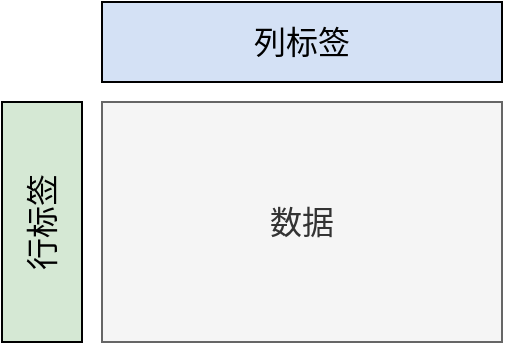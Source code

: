 <mxfile version="22.1.18" type="device">
  <diagram name="第 1 页" id="fLLPWvR3aa9V6R80zSqb">
    <mxGraphModel dx="852" dy="568" grid="1" gridSize="10" guides="1" tooltips="1" connect="1" arrows="1" fold="1" page="1" pageScale="1" pageWidth="827" pageHeight="1169" math="0" shadow="0">
      <root>
        <mxCell id="0" />
        <mxCell id="1" parent="0" />
        <mxCell id="OQ5xMN8gmxdGNkXBdOgt-2" value="&lt;span style=&quot;font-size: 16px;&quot;&gt;&lt;font style=&quot;font-size: 16px;&quot;&gt;数据&lt;/font&gt;&lt;/span&gt;" style="rounded=0;whiteSpace=wrap;html=1;fillColor=#f5f5f5;fontColor=#333333;strokeColor=#666666;fontFamily=SimSun;fontSize=16;" vertex="1" parent="1">
          <mxGeometry x="280" y="200" width="200" height="120" as="geometry" />
        </mxCell>
        <mxCell id="OQ5xMN8gmxdGNkXBdOgt-3" value="行标签" style="rounded=0;whiteSpace=wrap;html=1;fillColor=#D5E8D4;fontFamily=SimSun;fontSize=16;horizontal=0;" vertex="1" parent="1">
          <mxGeometry x="230" y="200" width="40" height="120" as="geometry" />
        </mxCell>
        <mxCell id="OQ5xMN8gmxdGNkXBdOgt-4" value="" style="rounded=0;whiteSpace=wrap;html=1;fillColor=#D4E1F5;" vertex="1" parent="1">
          <mxGeometry x="280" y="150" width="200" height="40" as="geometry" />
        </mxCell>
        <mxCell id="OQ5xMN8gmxdGNkXBdOgt-7" value="列标签" style="text;html=1;strokeColor=none;fillColor=none;align=center;verticalAlign=middle;whiteSpace=wrap;rounded=0;fontFamily=SimSun;fontSize=16;" vertex="1" parent="1">
          <mxGeometry x="340" y="155" width="80" height="30" as="geometry" />
        </mxCell>
      </root>
    </mxGraphModel>
  </diagram>
</mxfile>
